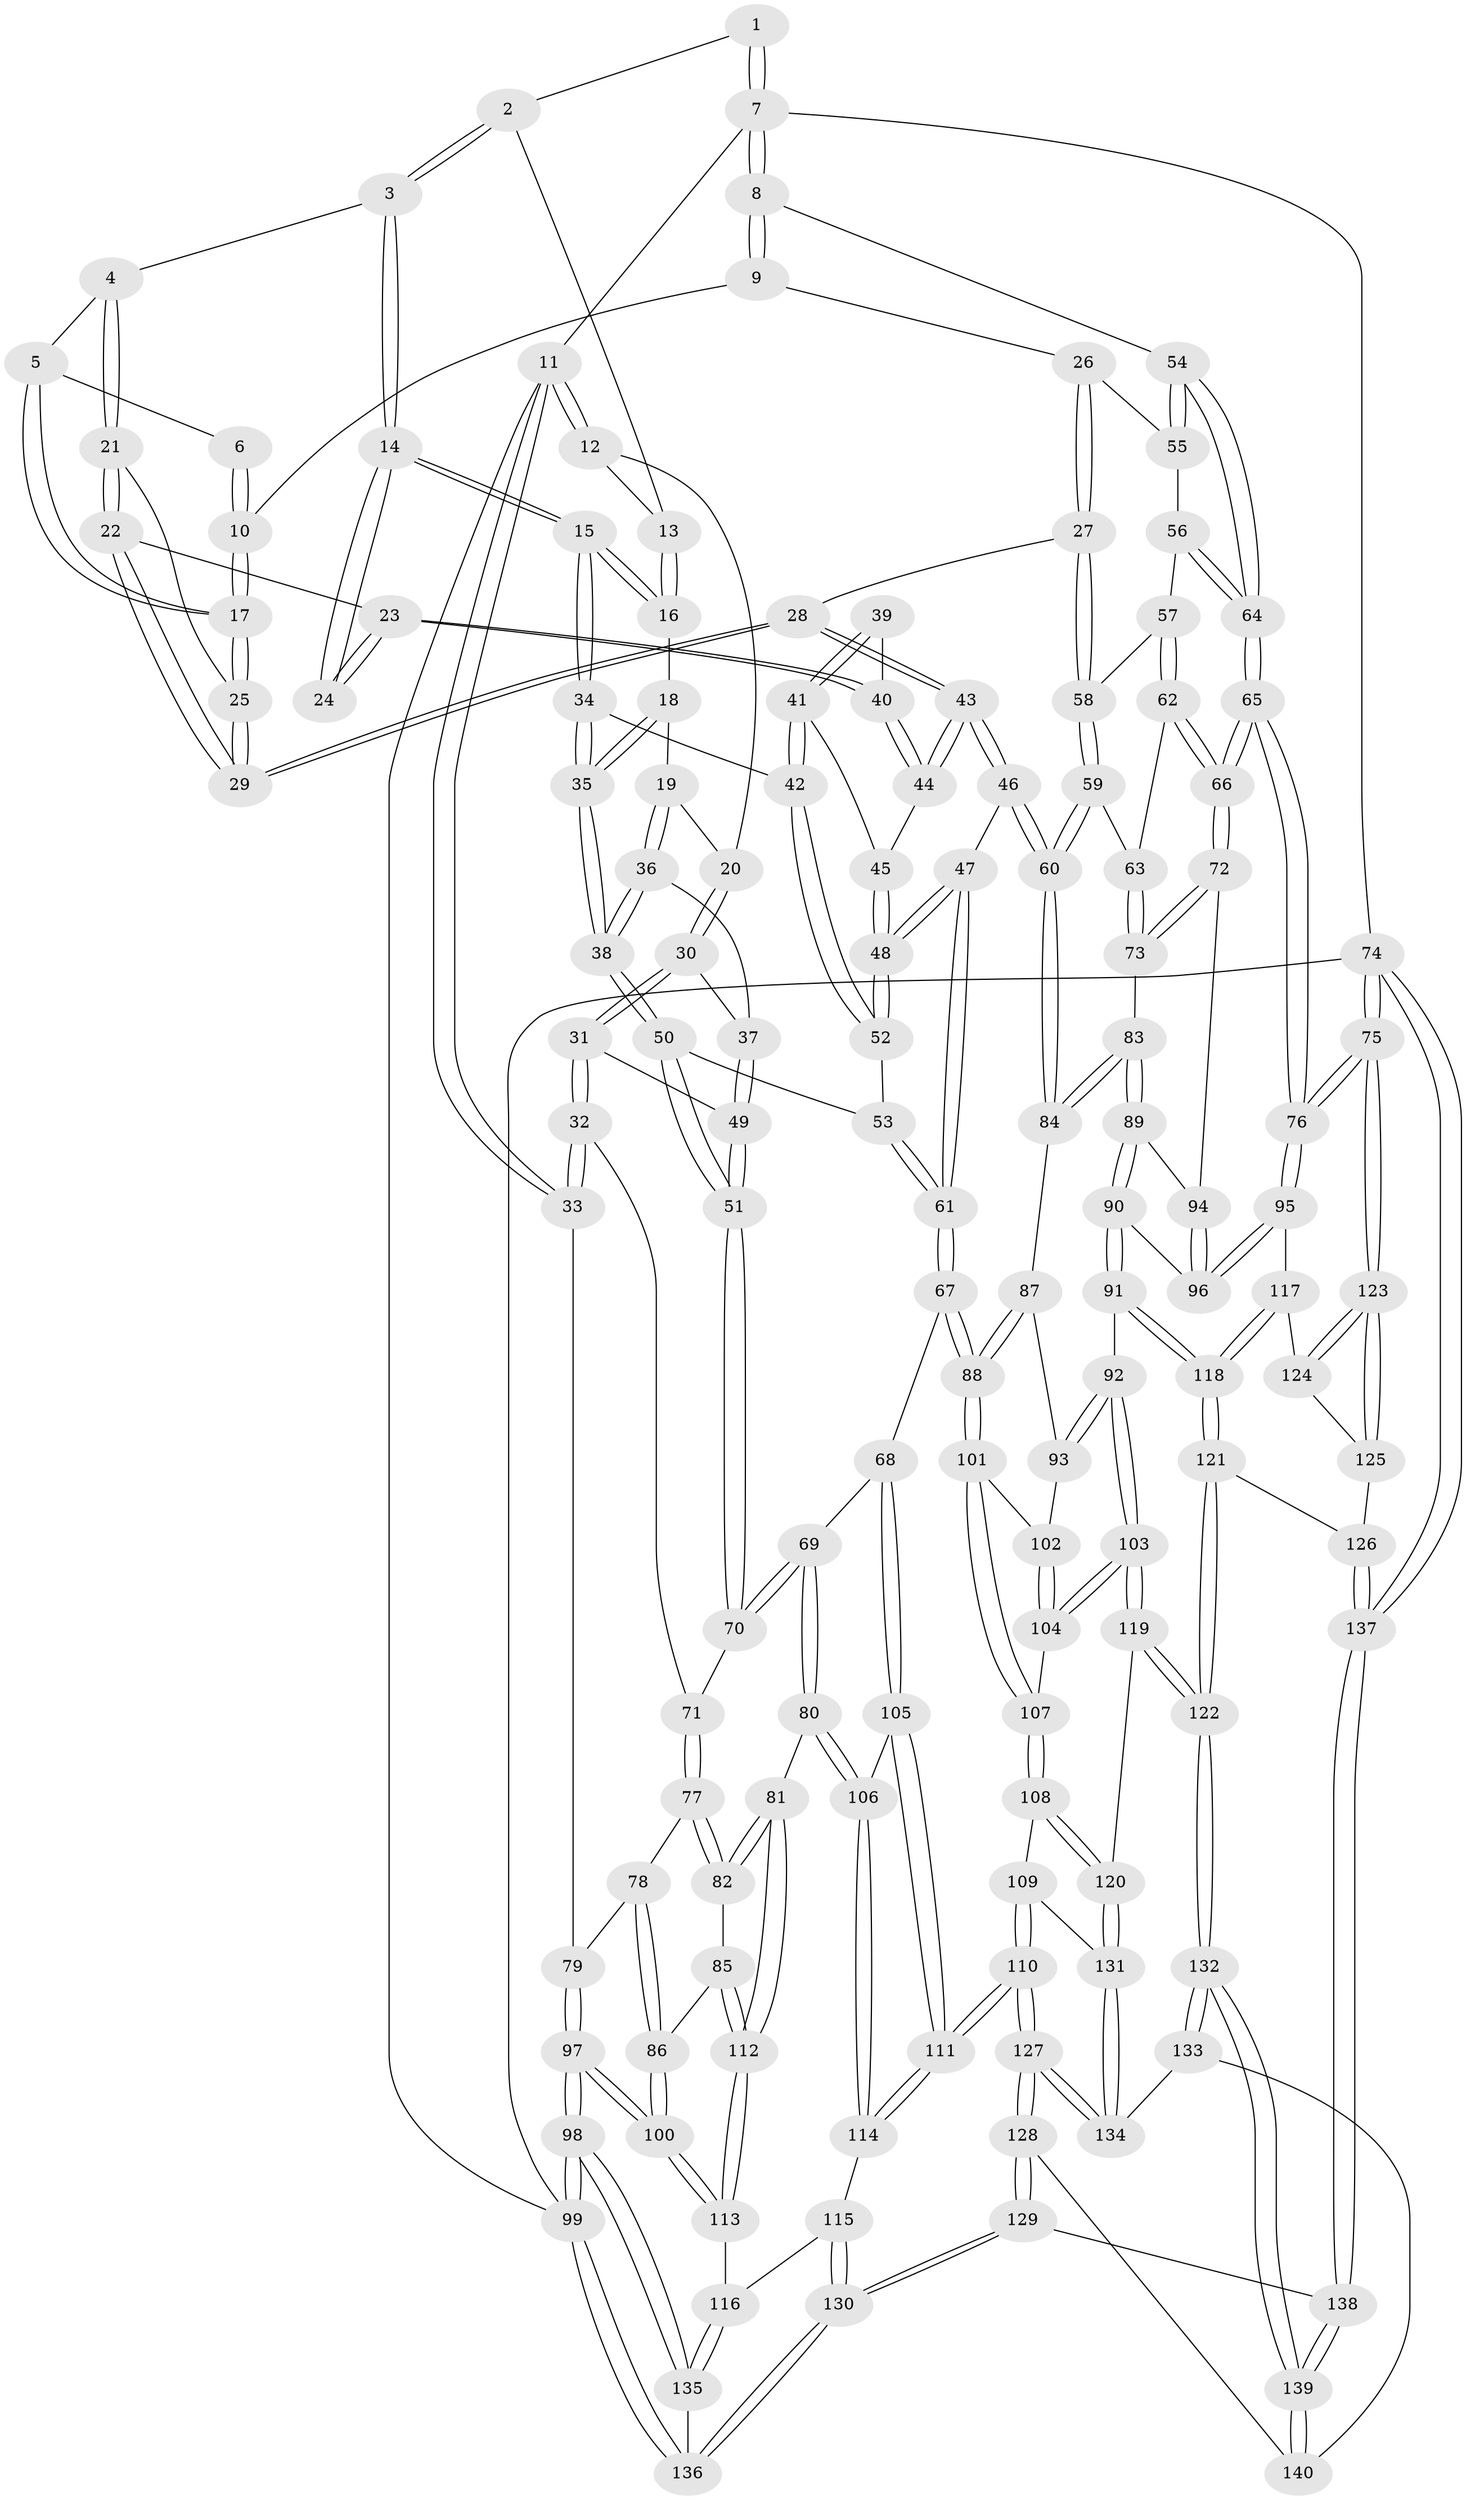 // Generated by graph-tools (version 1.1) at 2025/51/03/09/25 03:51:03]
// undirected, 140 vertices, 347 edges
graph export_dot {
graph [start="1"]
  node [color=gray90,style=filled];
  1 [pos="+0.802949602096731+0"];
  2 [pos="+0.43864911725937916+0"];
  3 [pos="+0.6227855979833495+0.09126612823304761"];
  4 [pos="+0.6336920603939793+0.0977765436959358"];
  5 [pos="+0.683842432564396+0.06966954780854263"];
  6 [pos="+0.7671325472325398+0"];
  7 [pos="+1+0"];
  8 [pos="+1+0.004790020503778172"];
  9 [pos="+0.885599069965169+0.11283634661611613"];
  10 [pos="+0.8148369549861904+0.09627754790063052"];
  11 [pos="+0+0"];
  12 [pos="+0.04628834281650121+0"];
  13 [pos="+0.38312015305731795+0"];
  14 [pos="+0.4622574687438457+0.16931331561439622"];
  15 [pos="+0.4607349604702482+0.16898705196503833"];
  16 [pos="+0.40156641328562614+0.08708577548483362"];
  17 [pos="+0.7779662568611878+0.13514936450523848"];
  18 [pos="+0.33791630371047376+0.14473827150011273"];
  19 [pos="+0.24910396219558553+0.1665998062478835"];
  20 [pos="+0.13862612425266208+0.08834371270590619"];
  21 [pos="+0.6385405140639299+0.11890137244081184"];
  22 [pos="+0.6427167807660079+0.19617299445751865"];
  23 [pos="+0.624262984429715+0.2038291473378243"];
  24 [pos="+0.4838946973310081+0.18295752640317642"];
  25 [pos="+0.772445421610831+0.15072320300834793"];
  26 [pos="+0.8059248461054345+0.30544036731115726"];
  27 [pos="+0.800102732726735+0.30776040730895854"];
  28 [pos="+0.766239304126141+0.3007662450414597"];
  29 [pos="+0.7580447246095847+0.2851297374843916"];
  30 [pos="+0.12108807602021987+0.16050611493627648"];
  31 [pos="+0+0.3145757361735737"];
  32 [pos="+0+0.3269029596980126"];
  33 [pos="+0+0.33036038594187395"];
  34 [pos="+0.44401875014066167+0.21118408823837026"];
  35 [pos="+0.31179631610868486+0.3327964989204734"];
  36 [pos="+0.24882079547014377+0.17626372612966654"];
  37 [pos="+0.16420377670248765+0.2822727343461342"];
  38 [pos="+0.30487305676184867+0.34438780790029666"];
  39 [pos="+0.509519580656487+0.22217439529455657"];
  40 [pos="+0.5705402671674398+0.27491043583200964"];
  41 [pos="+0.5138077911121463+0.3198657779680943"];
  42 [pos="+0.4818010391693029+0.3336879221367652"];
  43 [pos="+0.6823265641063037+0.37399421544199063"];
  44 [pos="+0.568101775790443+0.30549042444568164"];
  45 [pos="+0.5453425556979368+0.3150626913488514"];
  46 [pos="+0.6313554723505506+0.49082668304683574"];
  47 [pos="+0.6121009086820464+0.49939007818862907"];
  48 [pos="+0.5616647113918096+0.4321735407682729"];
  49 [pos="+0.17151156838240078+0.33828785256146027"];
  50 [pos="+0.29922369280735617+0.3623146332607803"];
  51 [pos="+0.23747869243515207+0.39501614349047887"];
  52 [pos="+0.4713626873496688+0.34848509131181493"];
  53 [pos="+0.3902511024684468+0.38837989138080314"];
  54 [pos="+1+0.14413890673443872"];
  55 [pos="+0.8656938897388202+0.2958338514408851"];
  56 [pos="+0.98129903657873+0.4366125173231668"];
  57 [pos="+0.865234495430264+0.43351094529731465"];
  58 [pos="+0.8447666562956002+0.41826718995173684"];
  59 [pos="+0.7707864609247109+0.528589342777813"];
  60 [pos="+0.7396500799478238+0.5461849017053424"];
  61 [pos="+0.5178710350219671+0.5833954545662856"];
  62 [pos="+0.8798199966629985+0.4874868297229997"];
  63 [pos="+0.8452390380935622+0.5341132282095398"];
  64 [pos="+1+0.5000232661867597"];
  65 [pos="+1+0.5903018945559592"];
  66 [pos="+0.9975151591186724+0.5818986855533843"];
  67 [pos="+0.5125993530992514+0.5956824911127764"];
  68 [pos="+0.45450103774621947+0.6211288585751823"];
  69 [pos="+0.33568939931000785+0.5769985416003964"];
  70 [pos="+0.22572642031779716+0.4399087907930527"];
  71 [pos="+0.20094229720095025+0.46401723770545716"];
  72 [pos="+0.9514091755200694+0.5915859246713725"];
  73 [pos="+0.888189939092545+0.5809916972551971"];
  74 [pos="+1+1"];
  75 [pos="+1+1"];
  76 [pos="+1+0.6783226520418874"];
  77 [pos="+0.1504311917675532+0.5150248054969091"];
  78 [pos="+0.09761927710772161+0.5190705742672379"];
  79 [pos="+0+0.45062466920676286"];
  80 [pos="+0.2129185195477054+0.691165865610453"];
  81 [pos="+0.21271034433213584+0.6911422824849391"];
  82 [pos="+0.1684330494547587+0.6286501865278594"];
  83 [pos="+0.7977729289737331+0.6206859264293131"];
  84 [pos="+0.7533909965222106+0.5822375856153322"];
  85 [pos="+0.017649240503634346+0.6884716249050344"];
  86 [pos="+0.014983859444224803+0.6883479790631061"];
  87 [pos="+0.7246897386896277+0.6319772484657938"];
  88 [pos="+0.5420527163640879+0.6353802063339339"];
  89 [pos="+0.8066908430866799+0.6470239373961515"];
  90 [pos="+0.7966446286182526+0.7475933571644062"];
  91 [pos="+0.7879616631469754+0.7738679703119261"];
  92 [pos="+0.766022723805276+0.7745712448518626"];
  93 [pos="+0.7052947501742348+0.681040960741359"];
  94 [pos="+0.8852415551486037+0.6551826069673241"];
  95 [pos="+0.9743862921093596+0.7681545223866135"];
  96 [pos="+0.8842721328468198+0.6824337046105867"];
  97 [pos="+0+0.7478670033033968"];
  98 [pos="+0+1"];
  99 [pos="+0+1"];
  100 [pos="+0+0.7472873165013427"];
  101 [pos="+0.5503852342766568+0.6477347743251893"];
  102 [pos="+0.6363262247918868+0.6730064149481338"];
  103 [pos="+0.7295208135452488+0.7930481227233541"];
  104 [pos="+0.6987872137581062+0.7790685816979465"];
  105 [pos="+0.4407176455793008+0.6457550662895821"];
  106 [pos="+0.26137812219864975+0.7239292618245109"];
  107 [pos="+0.573795248477209+0.7426742945745636"];
  108 [pos="+0.5653686512915057+0.7777317977417826"];
  109 [pos="+0.49890693896298693+0.860724989784525"];
  110 [pos="+0.4308022490686996+0.8973554554545456"];
  111 [pos="+0.3898064776970945+0.8521318558434935"];
  112 [pos="+0.15517624375376587+0.7560617825148829"];
  113 [pos="+0.1343220743099295+0.856804026507641"];
  114 [pos="+0.3251242868497681+0.8392198984270015"];
  115 [pos="+0.26030804508254723+0.8686156444582236"];
  116 [pos="+0.14361932595532856+0.8742411335646189"];
  117 [pos="+0.9339140677543869+0.7922728390782081"];
  118 [pos="+0.8348794103405694+0.8073095341489612"];
  119 [pos="+0.6732646433691073+0.8764969779196984"];
  120 [pos="+0.6707790295369619+0.8779867662226905"];
  121 [pos="+0.83310022375191+0.8965319448144231"];
  122 [pos="+0.7912014939195791+0.9444596953678102"];
  123 [pos="+1+0.9997153577243756"];
  124 [pos="+0.9444469346082148+0.8745013691386428"];
  125 [pos="+0.9357708996261312+0.9214900100294067"];
  126 [pos="+0.9049464756038621+0.9425465736434961"];
  127 [pos="+0.43989651503141436+0.9851948618139975"];
  128 [pos="+0.4385495589114417+1"];
  129 [pos="+0.40322527828391036+1"];
  130 [pos="+0.27719597250520395+1"];
  131 [pos="+0.6541809953271863+0.8995513881620021"];
  132 [pos="+0.7858506143338456+0.975059898368813"];
  133 [pos="+0.6532597376793362+0.930748653289461"];
  134 [pos="+0.6520851943470046+0.9104189796065514"];
  135 [pos="+0.1417473138266358+0.8812969642928214"];
  136 [pos="+0.24779867303173803+1"];
  137 [pos="+0.9487502097600403+1"];
  138 [pos="+0.7649706837017868+1"];
  139 [pos="+0.7646772247544775+1"];
  140 [pos="+0.6521942490583957+0.9539535636166272"];
  1 -- 2;
  1 -- 7;
  1 -- 7;
  2 -- 3;
  2 -- 3;
  2 -- 13;
  3 -- 4;
  3 -- 14;
  3 -- 14;
  4 -- 5;
  4 -- 21;
  4 -- 21;
  5 -- 6;
  5 -- 17;
  5 -- 17;
  6 -- 10;
  6 -- 10;
  7 -- 8;
  7 -- 8;
  7 -- 11;
  7 -- 74;
  8 -- 9;
  8 -- 9;
  8 -- 54;
  9 -- 10;
  9 -- 26;
  10 -- 17;
  10 -- 17;
  11 -- 12;
  11 -- 12;
  11 -- 33;
  11 -- 33;
  11 -- 99;
  12 -- 13;
  12 -- 20;
  13 -- 16;
  13 -- 16;
  14 -- 15;
  14 -- 15;
  14 -- 24;
  14 -- 24;
  15 -- 16;
  15 -- 16;
  15 -- 34;
  15 -- 34;
  16 -- 18;
  17 -- 25;
  17 -- 25;
  18 -- 19;
  18 -- 35;
  18 -- 35;
  19 -- 20;
  19 -- 36;
  19 -- 36;
  20 -- 30;
  20 -- 30;
  21 -- 22;
  21 -- 22;
  21 -- 25;
  22 -- 23;
  22 -- 29;
  22 -- 29;
  23 -- 24;
  23 -- 24;
  23 -- 40;
  23 -- 40;
  25 -- 29;
  25 -- 29;
  26 -- 27;
  26 -- 27;
  26 -- 55;
  27 -- 28;
  27 -- 58;
  27 -- 58;
  28 -- 29;
  28 -- 29;
  28 -- 43;
  28 -- 43;
  30 -- 31;
  30 -- 31;
  30 -- 37;
  31 -- 32;
  31 -- 32;
  31 -- 49;
  32 -- 33;
  32 -- 33;
  32 -- 71;
  33 -- 79;
  34 -- 35;
  34 -- 35;
  34 -- 42;
  35 -- 38;
  35 -- 38;
  36 -- 37;
  36 -- 38;
  36 -- 38;
  37 -- 49;
  37 -- 49;
  38 -- 50;
  38 -- 50;
  39 -- 40;
  39 -- 41;
  39 -- 41;
  40 -- 44;
  40 -- 44;
  41 -- 42;
  41 -- 42;
  41 -- 45;
  42 -- 52;
  42 -- 52;
  43 -- 44;
  43 -- 44;
  43 -- 46;
  43 -- 46;
  44 -- 45;
  45 -- 48;
  45 -- 48;
  46 -- 47;
  46 -- 60;
  46 -- 60;
  47 -- 48;
  47 -- 48;
  47 -- 61;
  47 -- 61;
  48 -- 52;
  48 -- 52;
  49 -- 51;
  49 -- 51;
  50 -- 51;
  50 -- 51;
  50 -- 53;
  51 -- 70;
  51 -- 70;
  52 -- 53;
  53 -- 61;
  53 -- 61;
  54 -- 55;
  54 -- 55;
  54 -- 64;
  54 -- 64;
  55 -- 56;
  56 -- 57;
  56 -- 64;
  56 -- 64;
  57 -- 58;
  57 -- 62;
  57 -- 62;
  58 -- 59;
  58 -- 59;
  59 -- 60;
  59 -- 60;
  59 -- 63;
  60 -- 84;
  60 -- 84;
  61 -- 67;
  61 -- 67;
  62 -- 63;
  62 -- 66;
  62 -- 66;
  63 -- 73;
  63 -- 73;
  64 -- 65;
  64 -- 65;
  65 -- 66;
  65 -- 66;
  65 -- 76;
  65 -- 76;
  66 -- 72;
  66 -- 72;
  67 -- 68;
  67 -- 88;
  67 -- 88;
  68 -- 69;
  68 -- 105;
  68 -- 105;
  69 -- 70;
  69 -- 70;
  69 -- 80;
  69 -- 80;
  70 -- 71;
  71 -- 77;
  71 -- 77;
  72 -- 73;
  72 -- 73;
  72 -- 94;
  73 -- 83;
  74 -- 75;
  74 -- 75;
  74 -- 137;
  74 -- 137;
  74 -- 99;
  75 -- 76;
  75 -- 76;
  75 -- 123;
  75 -- 123;
  76 -- 95;
  76 -- 95;
  77 -- 78;
  77 -- 82;
  77 -- 82;
  78 -- 79;
  78 -- 86;
  78 -- 86;
  79 -- 97;
  79 -- 97;
  80 -- 81;
  80 -- 106;
  80 -- 106;
  81 -- 82;
  81 -- 82;
  81 -- 112;
  81 -- 112;
  82 -- 85;
  83 -- 84;
  83 -- 84;
  83 -- 89;
  83 -- 89;
  84 -- 87;
  85 -- 86;
  85 -- 112;
  85 -- 112;
  86 -- 100;
  86 -- 100;
  87 -- 88;
  87 -- 88;
  87 -- 93;
  88 -- 101;
  88 -- 101;
  89 -- 90;
  89 -- 90;
  89 -- 94;
  90 -- 91;
  90 -- 91;
  90 -- 96;
  91 -- 92;
  91 -- 118;
  91 -- 118;
  92 -- 93;
  92 -- 93;
  92 -- 103;
  92 -- 103;
  93 -- 102;
  94 -- 96;
  94 -- 96;
  95 -- 96;
  95 -- 96;
  95 -- 117;
  97 -- 98;
  97 -- 98;
  97 -- 100;
  97 -- 100;
  98 -- 99;
  98 -- 99;
  98 -- 135;
  98 -- 135;
  99 -- 136;
  99 -- 136;
  100 -- 113;
  100 -- 113;
  101 -- 102;
  101 -- 107;
  101 -- 107;
  102 -- 104;
  102 -- 104;
  103 -- 104;
  103 -- 104;
  103 -- 119;
  103 -- 119;
  104 -- 107;
  105 -- 106;
  105 -- 111;
  105 -- 111;
  106 -- 114;
  106 -- 114;
  107 -- 108;
  107 -- 108;
  108 -- 109;
  108 -- 120;
  108 -- 120;
  109 -- 110;
  109 -- 110;
  109 -- 131;
  110 -- 111;
  110 -- 111;
  110 -- 127;
  110 -- 127;
  111 -- 114;
  111 -- 114;
  112 -- 113;
  112 -- 113;
  113 -- 116;
  114 -- 115;
  115 -- 116;
  115 -- 130;
  115 -- 130;
  116 -- 135;
  116 -- 135;
  117 -- 118;
  117 -- 118;
  117 -- 124;
  118 -- 121;
  118 -- 121;
  119 -- 120;
  119 -- 122;
  119 -- 122;
  120 -- 131;
  120 -- 131;
  121 -- 122;
  121 -- 122;
  121 -- 126;
  122 -- 132;
  122 -- 132;
  123 -- 124;
  123 -- 124;
  123 -- 125;
  123 -- 125;
  124 -- 125;
  125 -- 126;
  126 -- 137;
  126 -- 137;
  127 -- 128;
  127 -- 128;
  127 -- 134;
  127 -- 134;
  128 -- 129;
  128 -- 129;
  128 -- 140;
  129 -- 130;
  129 -- 130;
  129 -- 138;
  130 -- 136;
  130 -- 136;
  131 -- 134;
  131 -- 134;
  132 -- 133;
  132 -- 133;
  132 -- 139;
  132 -- 139;
  133 -- 134;
  133 -- 140;
  135 -- 136;
  137 -- 138;
  137 -- 138;
  138 -- 139;
  138 -- 139;
  139 -- 140;
  139 -- 140;
}

